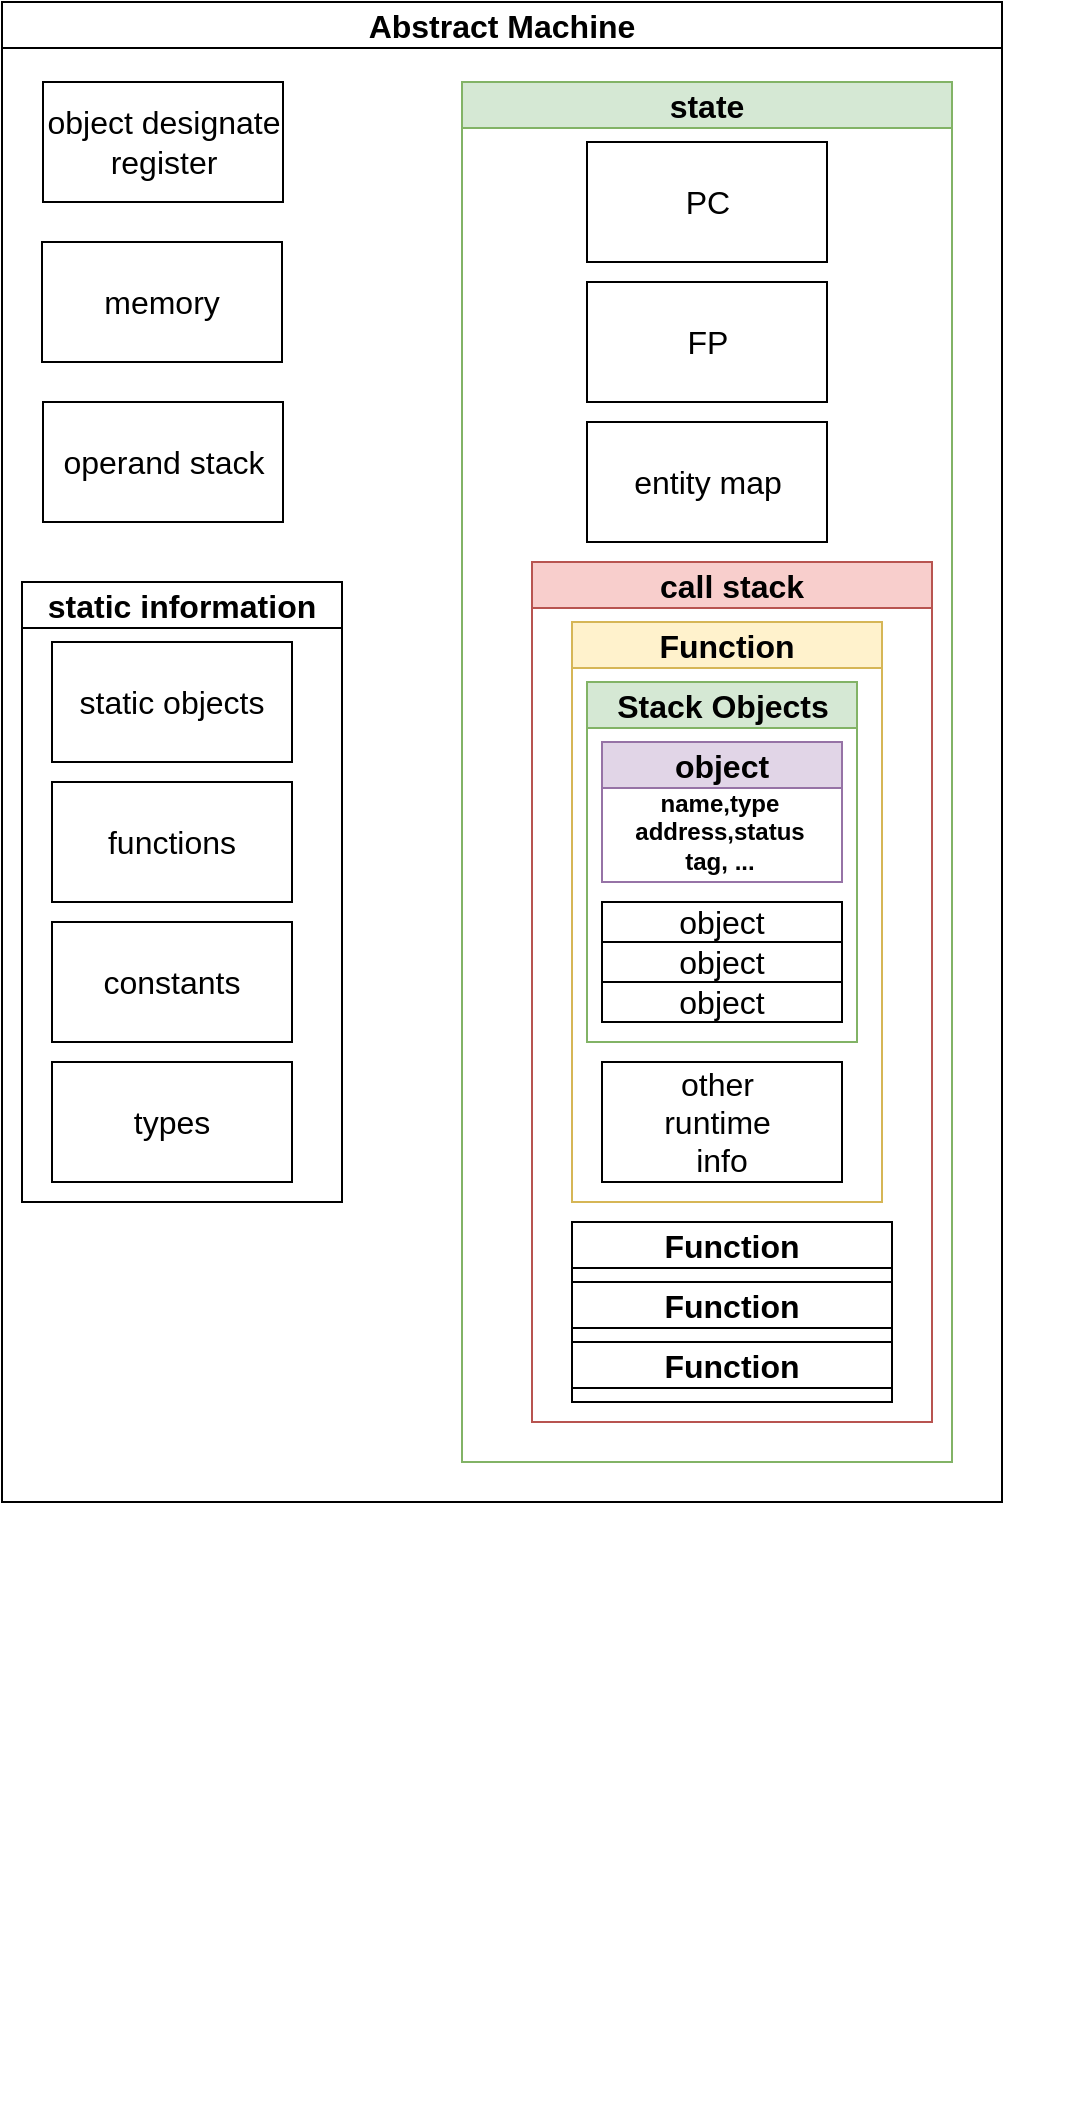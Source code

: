 <mxfile version="24.3.0" type="device">
  <diagram name="第 1 页" id="5X8n9IljJMQ6WQE7cVaK">
    <mxGraphModel dx="1562" dy="833" grid="1" gridSize="10" guides="1" tooltips="1" connect="1" arrows="1" fold="1" page="1" pageScale="1" pageWidth="827" pageHeight="1169" math="0" shadow="0">
      <root>
        <mxCell id="0" />
        <mxCell id="1" parent="0" />
        <mxCell id="wlNCyA8A8hr0ABv2GPwz-91" value="&lt;font style=&quot;font-size: 16px;&quot;&gt;Abstract Machine&lt;/font&gt;" style="swimlane;whiteSpace=wrap;html=1;" parent="1" vertex="1">
          <mxGeometry x="50" y="30" width="500" height="750" as="geometry" />
        </mxCell>
        <mxCell id="wlNCyA8A8hr0ABv2GPwz-92" value="&lt;font style=&quot;font-size: 16px;&quot;&gt;object designate&lt;br&gt;register&lt;br&gt;&lt;/font&gt;" style="rounded=0;whiteSpace=wrap;html=1;" parent="wlNCyA8A8hr0ABv2GPwz-91" vertex="1">
          <mxGeometry x="20.5" y="40" width="120" height="60" as="geometry" />
        </mxCell>
        <mxCell id="wlNCyA8A8hr0ABv2GPwz-93" value="&lt;font style=&quot;font-size: 16px;&quot;&gt;memory&lt;/font&gt;" style="rounded=0;whiteSpace=wrap;html=1;" parent="wlNCyA8A8hr0ABv2GPwz-91" vertex="1">
          <mxGeometry x="20" y="120" width="120" height="60" as="geometry" />
        </mxCell>
        <mxCell id="wlNCyA8A8hr0ABv2GPwz-94" value="&lt;font style=&quot;font-size: 16px;&quot;&gt;static information&lt;/font&gt;" style="swimlane;whiteSpace=wrap;html=1;" parent="wlNCyA8A8hr0ABv2GPwz-91" vertex="1">
          <mxGeometry x="10" y="290" width="160" height="310" as="geometry" />
        </mxCell>
        <mxCell id="wlNCyA8A8hr0ABv2GPwz-95" value="&lt;font style=&quot;font-size: 16px;&quot;&gt;&lt;br&gt;&lt;/font&gt;" style="text;html=1;strokeColor=none;fillColor=none;align=center;verticalAlign=middle;whiteSpace=wrap;rounded=0;" parent="wlNCyA8A8hr0ABv2GPwz-94" vertex="1">
          <mxGeometry x="165" y="340" width="70" height="40" as="geometry" />
        </mxCell>
        <mxCell id="wlNCyA8A8hr0ABv2GPwz-96" value="&lt;span style=&quot;font-size: 16px;&quot;&gt;static objects&lt;/span&gt;" style="rounded=0;whiteSpace=wrap;html=1;" parent="wlNCyA8A8hr0ABv2GPwz-94" vertex="1">
          <mxGeometry x="15" y="30" width="120" height="60" as="geometry" />
        </mxCell>
        <mxCell id="wlNCyA8A8hr0ABv2GPwz-97" value="&lt;span style=&quot;font-size: 16px;&quot;&gt;constants&lt;/span&gt;" style="rounded=0;whiteSpace=wrap;html=1;" parent="wlNCyA8A8hr0ABv2GPwz-94" vertex="1">
          <mxGeometry x="15" y="170" width="120" height="60" as="geometry" />
        </mxCell>
        <mxCell id="wlNCyA8A8hr0ABv2GPwz-98" value="&lt;span style=&quot;font-size: 16px;&quot;&gt;types&lt;/span&gt;" style="rounded=0;whiteSpace=wrap;html=1;" parent="wlNCyA8A8hr0ABv2GPwz-94" vertex="1">
          <mxGeometry x="15" y="240" width="120" height="60" as="geometry" />
        </mxCell>
        <mxCell id="wlNCyA8A8hr0ABv2GPwz-99" value="&lt;span style=&quot;font-size: 16px;&quot;&gt;functions&lt;/span&gt;" style="rounded=0;whiteSpace=wrap;html=1;" parent="wlNCyA8A8hr0ABv2GPwz-94" vertex="1">
          <mxGeometry x="15" y="100" width="120" height="60" as="geometry" />
        </mxCell>
        <mxCell id="wlNCyA8A8hr0ABv2GPwz-100" value="&lt;font style=&quot;font-size: 16px;&quot;&gt;state&lt;/font&gt;" style="swimlane;whiteSpace=wrap;html=1;fillColor=#d5e8d4;strokeColor=#82b366;" parent="wlNCyA8A8hr0ABv2GPwz-91" vertex="1">
          <mxGeometry x="230" y="40" width="245" height="690" as="geometry" />
        </mxCell>
        <mxCell id="wlNCyA8A8hr0ABv2GPwz-101" value="&lt;font style=&quot;font-size: 16px;&quot;&gt;&lt;br&gt;&lt;/font&gt;" style="text;html=1;strokeColor=none;fillColor=none;align=center;verticalAlign=middle;whiteSpace=wrap;rounded=0;" parent="wlNCyA8A8hr0ABv2GPwz-100" vertex="1">
          <mxGeometry x="165" y="340" width="70" height="40" as="geometry" />
        </mxCell>
        <mxCell id="wlNCyA8A8hr0ABv2GPwz-102" value="&lt;span style=&quot;font-size: 16px;&quot;&gt;PC&lt;/span&gt;" style="rounded=0;whiteSpace=wrap;html=1;" parent="wlNCyA8A8hr0ABv2GPwz-100" vertex="1">
          <mxGeometry x="62.5" y="30" width="120" height="60" as="geometry" />
        </mxCell>
        <mxCell id="wlNCyA8A8hr0ABv2GPwz-103" value="&lt;span style=&quot;font-size: 16px;&quot;&gt;entity map&lt;/span&gt;" style="rounded=0;whiteSpace=wrap;html=1;" parent="wlNCyA8A8hr0ABv2GPwz-100" vertex="1">
          <mxGeometry x="62.5" y="170" width="120" height="60" as="geometry" />
        </mxCell>
        <mxCell id="wlNCyA8A8hr0ABv2GPwz-104" value="&lt;span style=&quot;font-size: 16px;&quot;&gt;FP&lt;/span&gt;" style="rounded=0;whiteSpace=wrap;html=1;" parent="wlNCyA8A8hr0ABv2GPwz-100" vertex="1">
          <mxGeometry x="62.5" y="100" width="120" height="60" as="geometry" />
        </mxCell>
        <mxCell id="wlNCyA8A8hr0ABv2GPwz-105" value="&lt;font style=&quot;font-size: 16px;&quot;&gt;call stack&lt;/font&gt;" style="swimlane;whiteSpace=wrap;html=1;fillColor=#f8cecc;strokeColor=#b85450;" parent="wlNCyA8A8hr0ABv2GPwz-100" vertex="1">
          <mxGeometry x="35" y="240" width="200" height="430" as="geometry" />
        </mxCell>
        <mxCell id="wlNCyA8A8hr0ABv2GPwz-106" value="&lt;font style=&quot;font-size: 16px;&quot;&gt;Function&lt;/font&gt;" style="swimlane;whiteSpace=wrap;html=1;" parent="wlNCyA8A8hr0ABv2GPwz-105" vertex="1">
          <mxGeometry x="20" y="330" width="160" height="30" as="geometry">
            <mxRectangle x="330" y="40" width="100" height="30" as="alternateBounds" />
          </mxGeometry>
        </mxCell>
        <mxCell id="wlNCyA8A8hr0ABv2GPwz-107" value="&lt;font style=&quot;font-size: 16px;&quot;&gt;&lt;br&gt;&lt;/font&gt;" style="text;html=1;strokeColor=none;fillColor=none;align=center;verticalAlign=middle;whiteSpace=wrap;rounded=0;" parent="wlNCyA8A8hr0ABv2GPwz-106" vertex="1">
          <mxGeometry x="165" y="340" width="70" height="40" as="geometry" />
        </mxCell>
        <mxCell id="wlNCyA8A8hr0ABv2GPwz-108" value="&lt;font style=&quot;font-size: 16px;&quot;&gt;Function&lt;/font&gt;" style="swimlane;whiteSpace=wrap;html=1;fillColor=#fff2cc;strokeColor=#d6b656;" parent="wlNCyA8A8hr0ABv2GPwz-105" vertex="1">
          <mxGeometry x="20" y="30" width="155" height="290" as="geometry" />
        </mxCell>
        <mxCell id="wlNCyA8A8hr0ABv2GPwz-109" value="&lt;font style=&quot;font-size: 16px;&quot;&gt;&lt;br&gt;&lt;/font&gt;" style="text;html=1;strokeColor=none;fillColor=none;align=center;verticalAlign=middle;whiteSpace=wrap;rounded=0;" parent="wlNCyA8A8hr0ABv2GPwz-108" vertex="1">
          <mxGeometry x="165" y="340" width="70" height="40" as="geometry" />
        </mxCell>
        <mxCell id="wlNCyA8A8hr0ABv2GPwz-110" value="&lt;span style=&quot;font-size: 16px;&quot;&gt;other&amp;nbsp;&lt;/span&gt;&lt;div&gt;&lt;span style=&quot;font-size: 16px;&quot;&gt;runtime&amp;nbsp;&lt;/span&gt;&lt;/div&gt;&lt;div&gt;&lt;span style=&quot;font-size: 16px;&quot;&gt;info&lt;/span&gt;&lt;/div&gt;" style="rounded=0;whiteSpace=wrap;html=1;" parent="wlNCyA8A8hr0ABv2GPwz-108" vertex="1">
          <mxGeometry x="15" y="220" width="120" height="60" as="geometry" />
        </mxCell>
        <mxCell id="wlNCyA8A8hr0ABv2GPwz-111" value="&lt;font style=&quot;font-size: 16px;&quot;&gt;Stack Objects&lt;/font&gt;" style="swimlane;whiteSpace=wrap;html=1;fillColor=#d5e8d4;strokeColor=#82b366;" parent="wlNCyA8A8hr0ABv2GPwz-108" vertex="1">
          <mxGeometry x="7.5" y="30" width="135" height="180" as="geometry">
            <mxRectangle x="330" y="40" width="100" height="30" as="alternateBounds" />
          </mxGeometry>
        </mxCell>
        <mxCell id="wlNCyA8A8hr0ABv2GPwz-112" value="&lt;font style=&quot;font-size: 16px;&quot;&gt;&lt;br&gt;&lt;/font&gt;" style="text;html=1;strokeColor=none;fillColor=none;align=center;verticalAlign=middle;whiteSpace=wrap;rounded=0;" parent="wlNCyA8A8hr0ABv2GPwz-111" vertex="1">
          <mxGeometry x="165" y="340" width="70" height="40" as="geometry" />
        </mxCell>
        <mxCell id="wlNCyA8A8hr0ABv2GPwz-113" value="&lt;span style=&quot;font-size: 16px;&quot;&gt;object&lt;/span&gt;" style="rounded=0;whiteSpace=wrap;html=1;" parent="wlNCyA8A8hr0ABv2GPwz-111" vertex="1">
          <mxGeometry x="7.5" y="130" width="120" height="20" as="geometry" />
        </mxCell>
        <mxCell id="wlNCyA8A8hr0ABv2GPwz-114" value="&lt;span style=&quot;font-size: 16px;&quot;&gt;object&lt;/span&gt;" style="rounded=0;whiteSpace=wrap;html=1;" parent="wlNCyA8A8hr0ABv2GPwz-111" vertex="1">
          <mxGeometry x="7.5" y="150" width="120" height="20" as="geometry" />
        </mxCell>
        <mxCell id="wlNCyA8A8hr0ABv2GPwz-115" value="&lt;span style=&quot;font-size: 16px;&quot;&gt;object&lt;/span&gt;" style="rounded=0;whiteSpace=wrap;html=1;" parent="wlNCyA8A8hr0ABv2GPwz-111" vertex="1">
          <mxGeometry x="7.5" y="110" width="120" height="20" as="geometry" />
        </mxCell>
        <mxCell id="wlNCyA8A8hr0ABv2GPwz-116" value="&lt;font style=&quot;font-size: 16px;&quot;&gt;object&lt;/font&gt;" style="swimlane;whiteSpace=wrap;html=1;fillColor=#e1d5e7;strokeColor=#9673a6;" parent="wlNCyA8A8hr0ABv2GPwz-111" vertex="1">
          <mxGeometry x="7.5" y="30" width="120" height="70" as="geometry">
            <mxRectangle x="330" y="40" width="100" height="30" as="alternateBounds" />
          </mxGeometry>
        </mxCell>
        <mxCell id="wlNCyA8A8hr0ABv2GPwz-117" value="&lt;font style=&quot;font-size: 16px;&quot;&gt;&lt;br&gt;&lt;/font&gt;" style="text;html=1;strokeColor=none;fillColor=none;align=center;verticalAlign=middle;whiteSpace=wrap;rounded=0;" parent="wlNCyA8A8hr0ABv2GPwz-116" vertex="1">
          <mxGeometry x="165" y="340" width="70" height="40" as="geometry" />
        </mxCell>
        <mxCell id="wlNCyA8A8hr0ABv2GPwz-118" value="&lt;b&gt;name,&lt;/b&gt;&lt;b style=&quot;background-color: initial;&quot;&gt;type&lt;/b&gt;&lt;div&gt;&lt;b&gt;address,&lt;/b&gt;&lt;b style=&quot;background-color: initial;&quot;&gt;status&lt;/b&gt;&lt;/div&gt;&lt;div&gt;&lt;b&gt;tag,&amp;nbsp;&lt;/b&gt;&lt;b style=&quot;background-color: initial;&quot;&gt;...&lt;/b&gt;&lt;/div&gt;" style="text;html=1;align=center;verticalAlign=middle;whiteSpace=wrap;rounded=0;" parent="wlNCyA8A8hr0ABv2GPwz-116" vertex="1">
          <mxGeometry y="30" width="118" height="30" as="geometry" />
        </mxCell>
        <mxCell id="wlNCyA8A8hr0ABv2GPwz-119" value="&lt;font style=&quot;font-size: 16px;&quot;&gt;Function&lt;/font&gt;" style="swimlane;whiteSpace=wrap;html=1;" parent="wlNCyA8A8hr0ABv2GPwz-105" vertex="1">
          <mxGeometry x="20" y="360" width="160" height="30" as="geometry">
            <mxRectangle x="330" y="40" width="100" height="30" as="alternateBounds" />
          </mxGeometry>
        </mxCell>
        <mxCell id="wlNCyA8A8hr0ABv2GPwz-120" value="&lt;font style=&quot;font-size: 16px;&quot;&gt;&lt;br&gt;&lt;/font&gt;" style="text;html=1;strokeColor=none;fillColor=none;align=center;verticalAlign=middle;whiteSpace=wrap;rounded=0;" parent="wlNCyA8A8hr0ABv2GPwz-119" vertex="1">
          <mxGeometry x="165" y="340" width="70" height="40" as="geometry" />
        </mxCell>
        <mxCell id="wlNCyA8A8hr0ABv2GPwz-121" value="&lt;font style=&quot;font-size: 16px;&quot;&gt;Function&lt;/font&gt;" style="swimlane;whiteSpace=wrap;html=1;" parent="wlNCyA8A8hr0ABv2GPwz-105" vertex="1">
          <mxGeometry x="20" y="390" width="160" height="30" as="geometry">
            <mxRectangle x="330" y="40" width="100" height="30" as="alternateBounds" />
          </mxGeometry>
        </mxCell>
        <mxCell id="wlNCyA8A8hr0ABv2GPwz-122" value="&lt;font style=&quot;font-size: 16px;&quot;&gt;&lt;br&gt;&lt;/font&gt;" style="text;html=1;strokeColor=none;fillColor=none;align=center;verticalAlign=middle;whiteSpace=wrap;rounded=0;" parent="wlNCyA8A8hr0ABv2GPwz-121" vertex="1">
          <mxGeometry x="165" y="340" width="70" height="40" as="geometry" />
        </mxCell>
        <mxCell id="wlNCyA8A8hr0ABv2GPwz-123" value="&lt;font style=&quot;font-size: 16px;&quot;&gt;operand stack&lt;/font&gt;" style="rounded=0;whiteSpace=wrap;html=1;" parent="wlNCyA8A8hr0ABv2GPwz-91" vertex="1">
          <mxGeometry x="20.5" y="200" width="120" height="60" as="geometry" />
        </mxCell>
      </root>
    </mxGraphModel>
  </diagram>
</mxfile>
